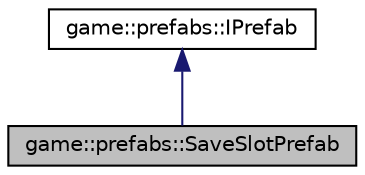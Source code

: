 digraph "game::prefabs::SaveSlotPrefab"
{
 // LATEX_PDF_SIZE
  edge [fontname="Helvetica",fontsize="10",labelfontname="Helvetica",labelfontsize="10"];
  node [fontname="Helvetica",fontsize="10",shape=record];
  Node1 [label="game::prefabs::SaveSlotPrefab",height=0.2,width=0.4,color="black", fillcolor="grey75", style="filled", fontcolor="black",tooltip="predefined game save slot menu"];
  Node2 -> Node1 [dir="back",color="midnightblue",fontsize="10",style="solid",fontname="Helvetica"];
  Node2 [label="game::prefabs::IPrefab",height=0.2,width=0.4,color="black", fillcolor="white", style="filled",URL="$classgame_1_1prefabs_1_1IPrefab.html",tooltip=" "];
}
